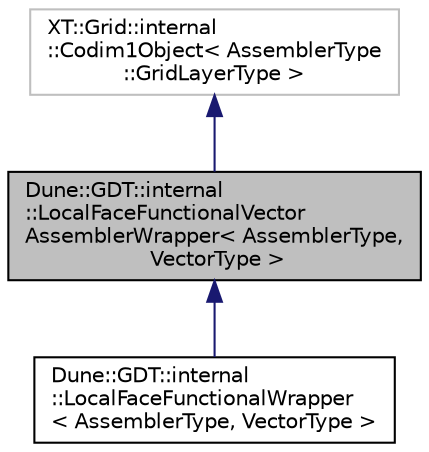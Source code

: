digraph "Dune::GDT::internal::LocalFaceFunctionalVectorAssemblerWrapper&lt; AssemblerType, VectorType &gt;"
{
  edge [fontname="Helvetica",fontsize="10",labelfontname="Helvetica",labelfontsize="10"];
  node [fontname="Helvetica",fontsize="10",shape=record];
  Node1 [label="Dune::GDT::internal\l::LocalFaceFunctionalVector\lAssemblerWrapper\< AssemblerType,\l VectorType \>",height=0.2,width=0.4,color="black", fillcolor="grey75", style="filled", fontcolor="black"];
  Node2 -> Node1 [dir="back",color="midnightblue",fontsize="10",style="solid",fontname="Helvetica"];
  Node2 [label="XT::Grid::internal\l::Codim1Object\< AssemblerType\l::GridLayerType \>",height=0.2,width=0.4,color="grey75", fillcolor="white", style="filled"];
  Node1 -> Node3 [dir="back",color="midnightblue",fontsize="10",style="solid",fontname="Helvetica"];
  Node3 [label="Dune::GDT::internal\l::LocalFaceFunctionalWrapper\l\< AssemblerType, VectorType \>",height=0.2,width=0.4,color="black", fillcolor="white", style="filled",URL="$a00351.html"];
}
